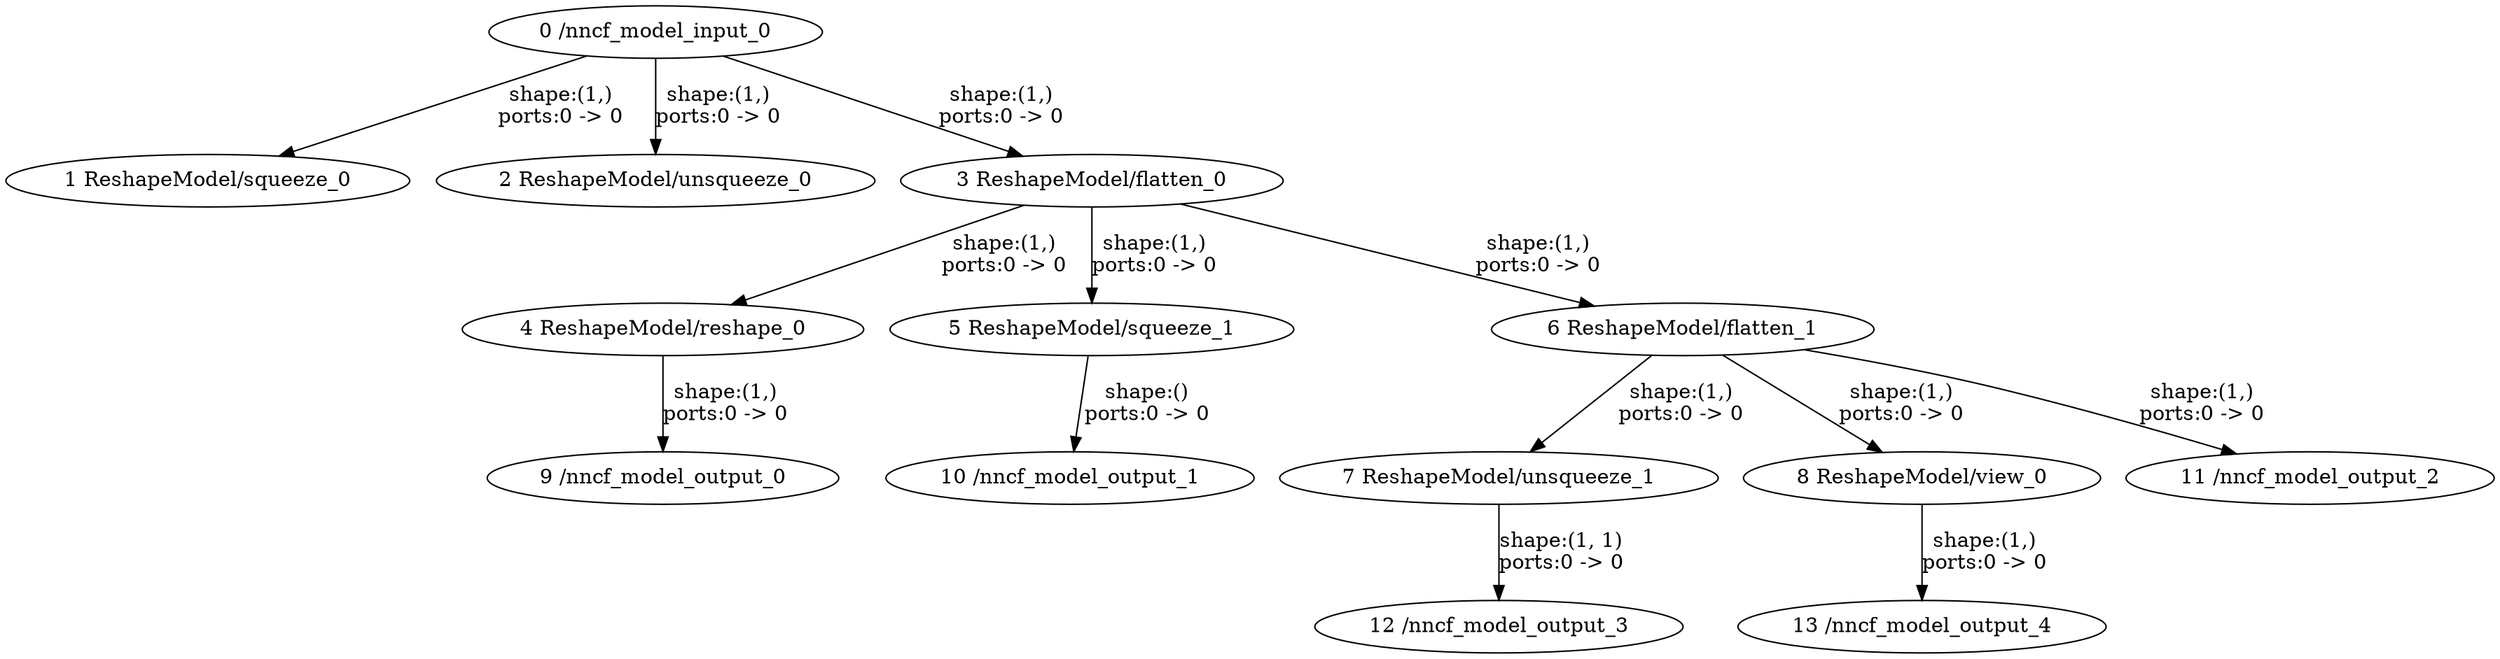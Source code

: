 strict digraph  {
"0 /nncf_model_input_0" [id=0, type=nncf_model_input];
"1 ReshapeModel/squeeze_0" [id=1, type=squeeze];
"2 ReshapeModel/unsqueeze_0" [id=2, type=unsqueeze];
"3 ReshapeModel/flatten_0" [id=3, type=flatten];
"4 ReshapeModel/reshape_0" [id=4, type=reshape];
"5 ReshapeModel/squeeze_1" [id=5, type=squeeze];
"6 ReshapeModel/flatten_1" [id=6, type=flatten];
"7 ReshapeModel/unsqueeze_1" [id=7, type=unsqueeze];
"8 ReshapeModel/view_0" [id=8, type=view];
"9 /nncf_model_output_0" [id=9, type=nncf_model_output];
"10 /nncf_model_output_1" [id=10, type=nncf_model_output];
"11 /nncf_model_output_2" [id=11, type=nncf_model_output];
"12 /nncf_model_output_3" [id=12, type=nncf_model_output];
"13 /nncf_model_output_4" [id=13, type=nncf_model_output];
"0 /nncf_model_input_0" -> "1 ReshapeModel/squeeze_0"  [label="shape:(1,)\nports:0 -> 0", style=solid];
"0 /nncf_model_input_0" -> "2 ReshapeModel/unsqueeze_0"  [label="shape:(1,)\nports:0 -> 0", style=solid];
"0 /nncf_model_input_0" -> "3 ReshapeModel/flatten_0"  [label="shape:(1,)\nports:0 -> 0", style=solid];
"3 ReshapeModel/flatten_0" -> "4 ReshapeModel/reshape_0"  [label="shape:(1,)\nports:0 -> 0", style=solid];
"3 ReshapeModel/flatten_0" -> "5 ReshapeModel/squeeze_1"  [label="shape:(1,)\nports:0 -> 0", style=solid];
"3 ReshapeModel/flatten_0" -> "6 ReshapeModel/flatten_1"  [label="shape:(1,)\nports:0 -> 0", style=solid];
"4 ReshapeModel/reshape_0" -> "9 /nncf_model_output_0"  [label="shape:(1,)\nports:0 -> 0", style=solid];
"5 ReshapeModel/squeeze_1" -> "10 /nncf_model_output_1"  [label="shape:()\nports:0 -> 0", style=solid];
"6 ReshapeModel/flatten_1" -> "7 ReshapeModel/unsqueeze_1"  [label="shape:(1,)\nports:0 -> 0", style=solid];
"6 ReshapeModel/flatten_1" -> "8 ReshapeModel/view_0"  [label="shape:(1,)\nports:0 -> 0", style=solid];
"6 ReshapeModel/flatten_1" -> "11 /nncf_model_output_2"  [label="shape:(1,)\nports:0 -> 0", style=solid];
"7 ReshapeModel/unsqueeze_1" -> "12 /nncf_model_output_3"  [label="shape:(1, 1)\nports:0 -> 0", style=solid];
"8 ReshapeModel/view_0" -> "13 /nncf_model_output_4"  [label="shape:(1,)\nports:0 -> 0", style=solid];
}
